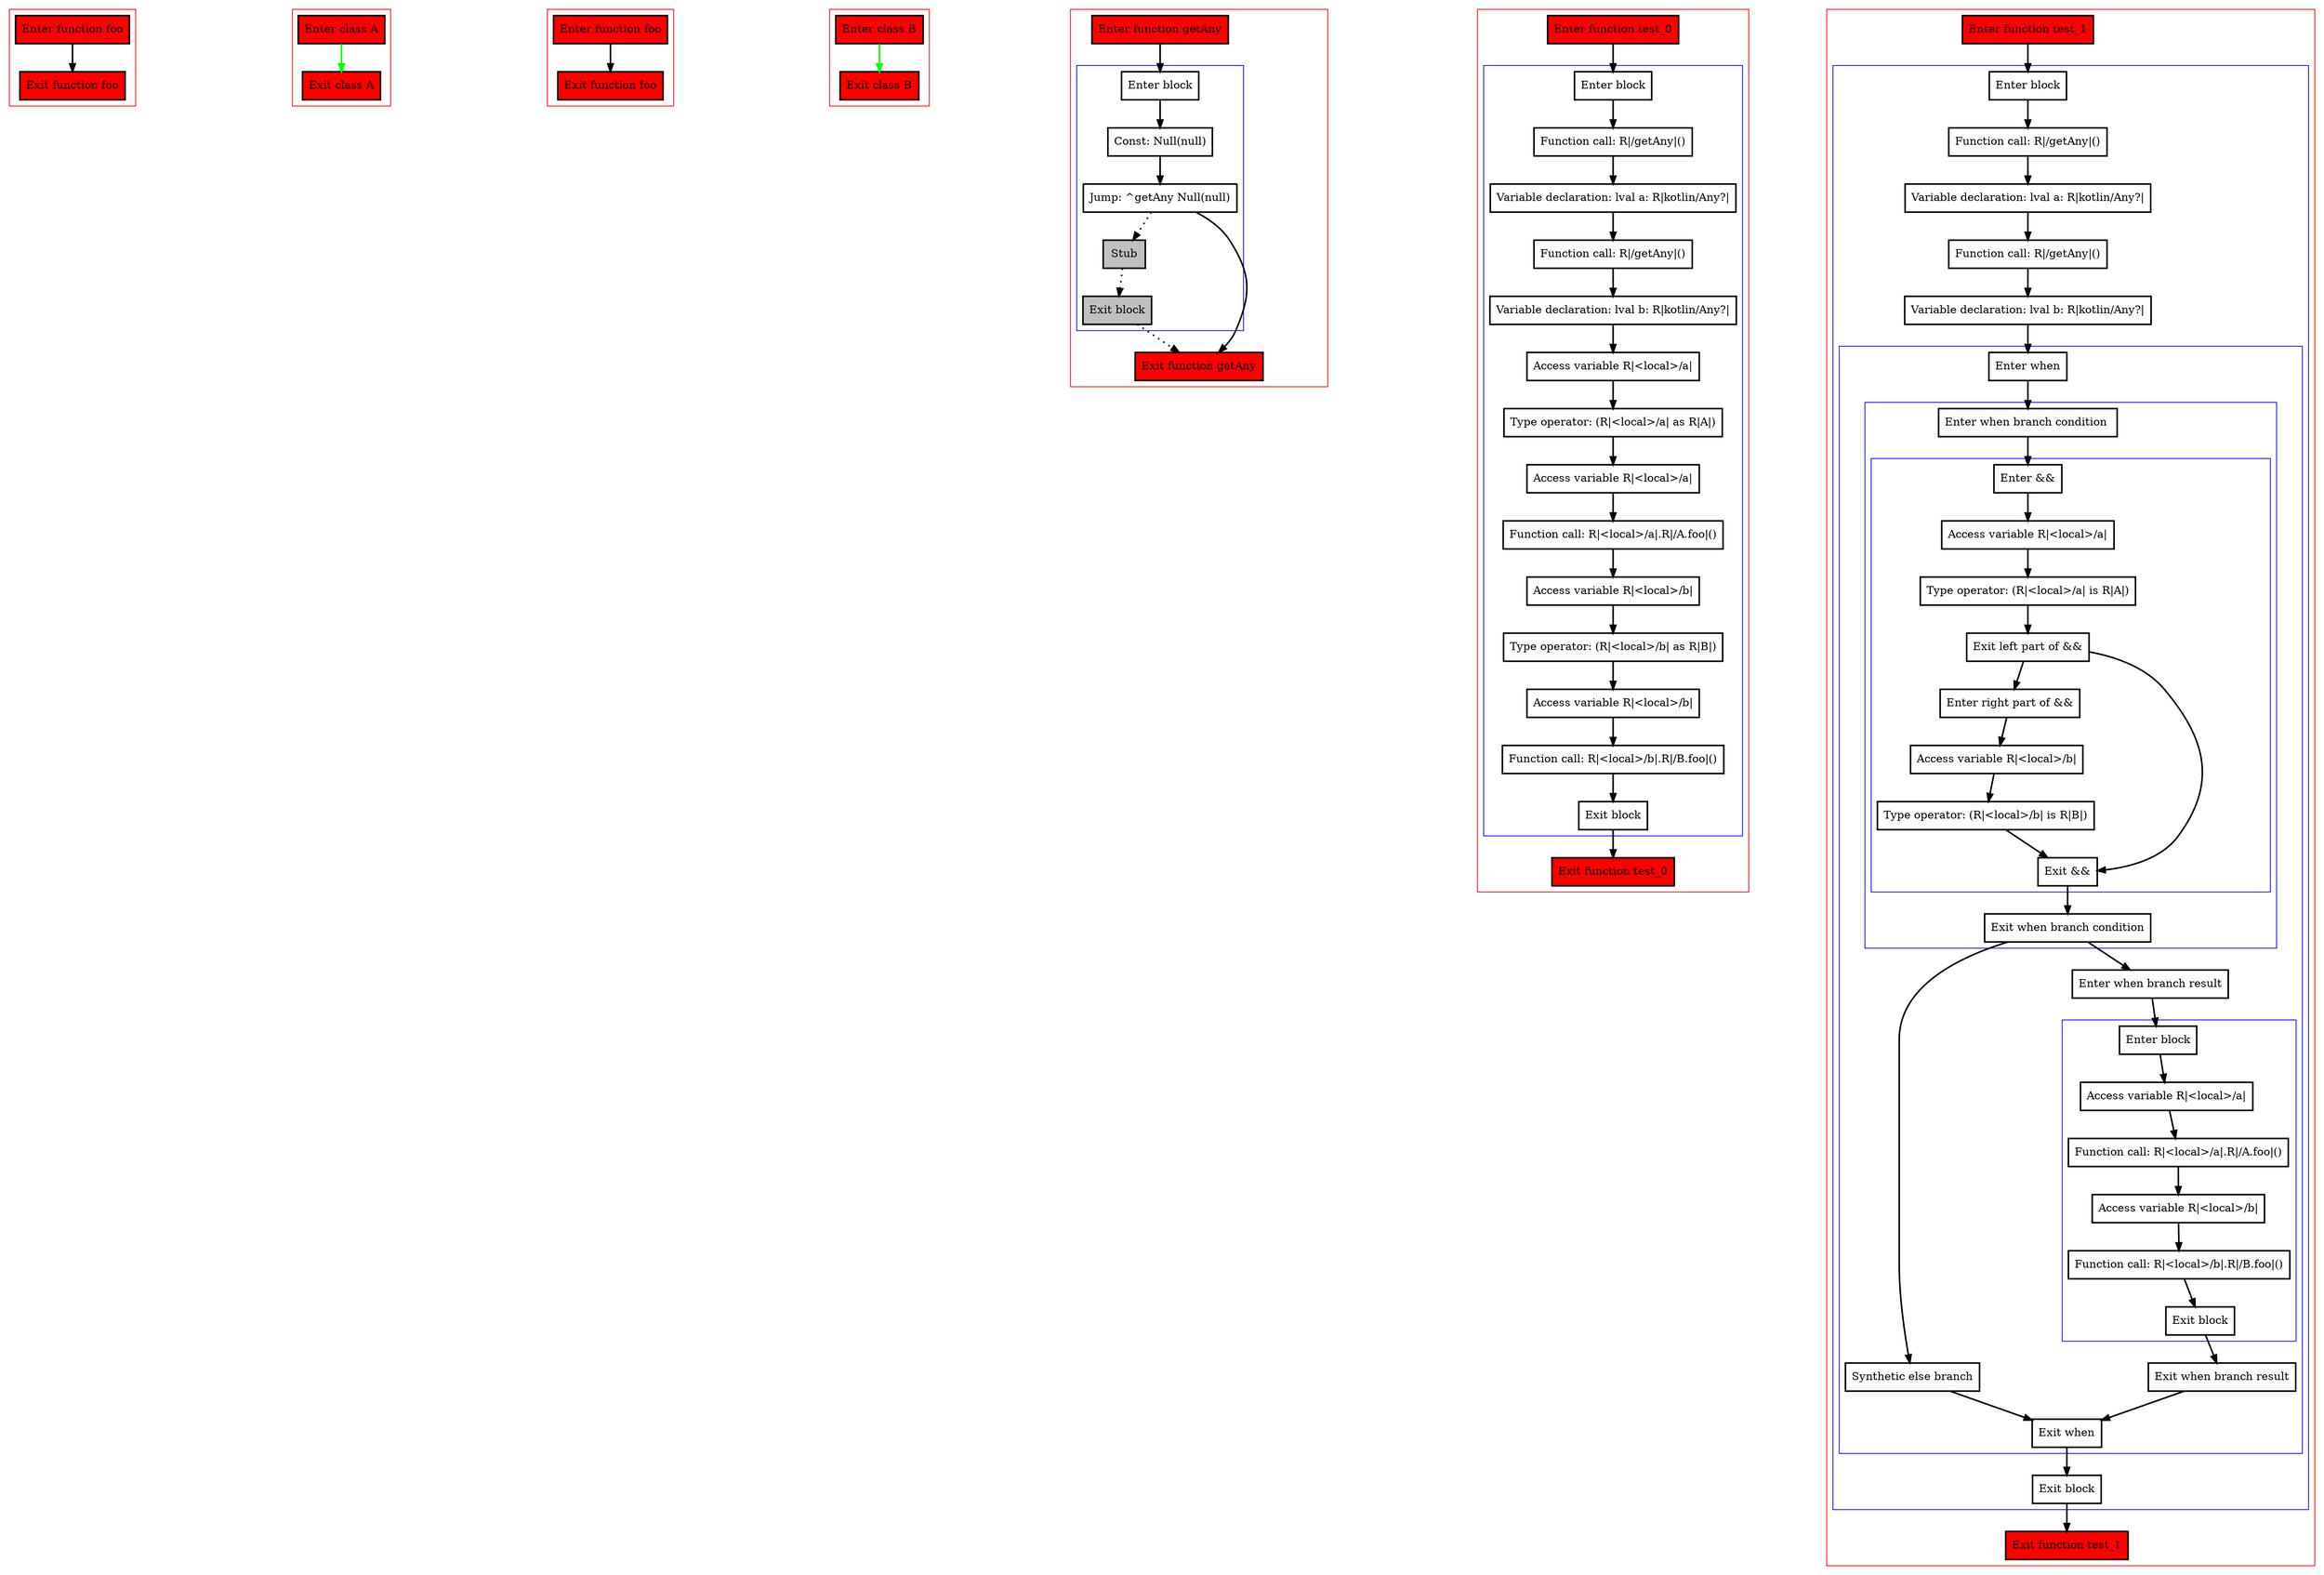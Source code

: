 digraph multipleCasts_kt {
    graph [nodesep=3]
    node [shape=box penwidth=2]
    edge [penwidth=2]

    subgraph cluster_0 {
        color=red
        0 [label="Enter function foo" style="filled" fillcolor=red];
        1 [label="Exit function foo" style="filled" fillcolor=red];
    }
    0 -> {1};

    subgraph cluster_1 {
        color=red
        2 [label="Enter class A" style="filled" fillcolor=red];
        3 [label="Exit class A" style="filled" fillcolor=red];
    }
    2 -> {3} [color=green];

    subgraph cluster_2 {
        color=red
        4 [label="Enter function foo" style="filled" fillcolor=red];
        5 [label="Exit function foo" style="filled" fillcolor=red];
    }
    4 -> {5};

    subgraph cluster_3 {
        color=red
        6 [label="Enter class B" style="filled" fillcolor=red];
        7 [label="Exit class B" style="filled" fillcolor=red];
    }
    6 -> {7} [color=green];

    subgraph cluster_4 {
        color=red
        8 [label="Enter function getAny" style="filled" fillcolor=red];
        subgraph cluster_5 {
            color=blue
            9 [label="Enter block"];
            10 [label="Const: Null(null)"];
            11 [label="Jump: ^getAny Null(null)"];
            12 [label="Stub" style="filled" fillcolor=gray];
            13 [label="Exit block" style="filled" fillcolor=gray];
        }
        14 [label="Exit function getAny" style="filled" fillcolor=red];
    }
    8 -> {9};
    9 -> {10};
    10 -> {11};
    11 -> {14};
    11 -> {12} [style=dotted];
    12 -> {13} [style=dotted];
    13 -> {14} [style=dotted];

    subgraph cluster_6 {
        color=red
        15 [label="Enter function test_0" style="filled" fillcolor=red];
        subgraph cluster_7 {
            color=blue
            16 [label="Enter block"];
            17 [label="Function call: R|/getAny|()"];
            18 [label="Variable declaration: lval a: R|kotlin/Any?|"];
            19 [label="Function call: R|/getAny|()"];
            20 [label="Variable declaration: lval b: R|kotlin/Any?|"];
            21 [label="Access variable R|<local>/a|"];
            22 [label="Type operator: (R|<local>/a| as R|A|)"];
            23 [label="Access variable R|<local>/a|"];
            24 [label="Function call: R|<local>/a|.R|/A.foo|()"];
            25 [label="Access variable R|<local>/b|"];
            26 [label="Type operator: (R|<local>/b| as R|B|)"];
            27 [label="Access variable R|<local>/b|"];
            28 [label="Function call: R|<local>/b|.R|/B.foo|()"];
            29 [label="Exit block"];
        }
        30 [label="Exit function test_0" style="filled" fillcolor=red];
    }
    15 -> {16};
    16 -> {17};
    17 -> {18};
    18 -> {19};
    19 -> {20};
    20 -> {21};
    21 -> {22};
    22 -> {23};
    23 -> {24};
    24 -> {25};
    25 -> {26};
    26 -> {27};
    27 -> {28};
    28 -> {29};
    29 -> {30};

    subgraph cluster_8 {
        color=red
        31 [label="Enter function test_1" style="filled" fillcolor=red];
        subgraph cluster_9 {
            color=blue
            32 [label="Enter block"];
            33 [label="Function call: R|/getAny|()"];
            34 [label="Variable declaration: lval a: R|kotlin/Any?|"];
            35 [label="Function call: R|/getAny|()"];
            36 [label="Variable declaration: lval b: R|kotlin/Any?|"];
            subgraph cluster_10 {
                color=blue
                37 [label="Enter when"];
                subgraph cluster_11 {
                    color=blue
                    38 [label="Enter when branch condition "];
                    subgraph cluster_12 {
                        color=blue
                        39 [label="Enter &&"];
                        40 [label="Access variable R|<local>/a|"];
                        41 [label="Type operator: (R|<local>/a| is R|A|)"];
                        42 [label="Exit left part of &&"];
                        43 [label="Enter right part of &&"];
                        44 [label="Access variable R|<local>/b|"];
                        45 [label="Type operator: (R|<local>/b| is R|B|)"];
                        46 [label="Exit &&"];
                    }
                    47 [label="Exit when branch condition"];
                }
                48 [label="Synthetic else branch"];
                49 [label="Enter when branch result"];
                subgraph cluster_13 {
                    color=blue
                    50 [label="Enter block"];
                    51 [label="Access variable R|<local>/a|"];
                    52 [label="Function call: R|<local>/a|.R|/A.foo|()"];
                    53 [label="Access variable R|<local>/b|"];
                    54 [label="Function call: R|<local>/b|.R|/B.foo|()"];
                    55 [label="Exit block"];
                }
                56 [label="Exit when branch result"];
                57 [label="Exit when"];
            }
            58 [label="Exit block"];
        }
        59 [label="Exit function test_1" style="filled" fillcolor=red];
    }
    31 -> {32};
    32 -> {33};
    33 -> {34};
    34 -> {35};
    35 -> {36};
    36 -> {37};
    37 -> {38};
    38 -> {39};
    39 -> {40};
    40 -> {41};
    41 -> {42};
    42 -> {46 43};
    43 -> {44};
    44 -> {45};
    45 -> {46};
    46 -> {47};
    47 -> {49 48};
    48 -> {57};
    49 -> {50};
    50 -> {51};
    51 -> {52};
    52 -> {53};
    53 -> {54};
    54 -> {55};
    55 -> {56};
    56 -> {57};
    57 -> {58};
    58 -> {59};

}
